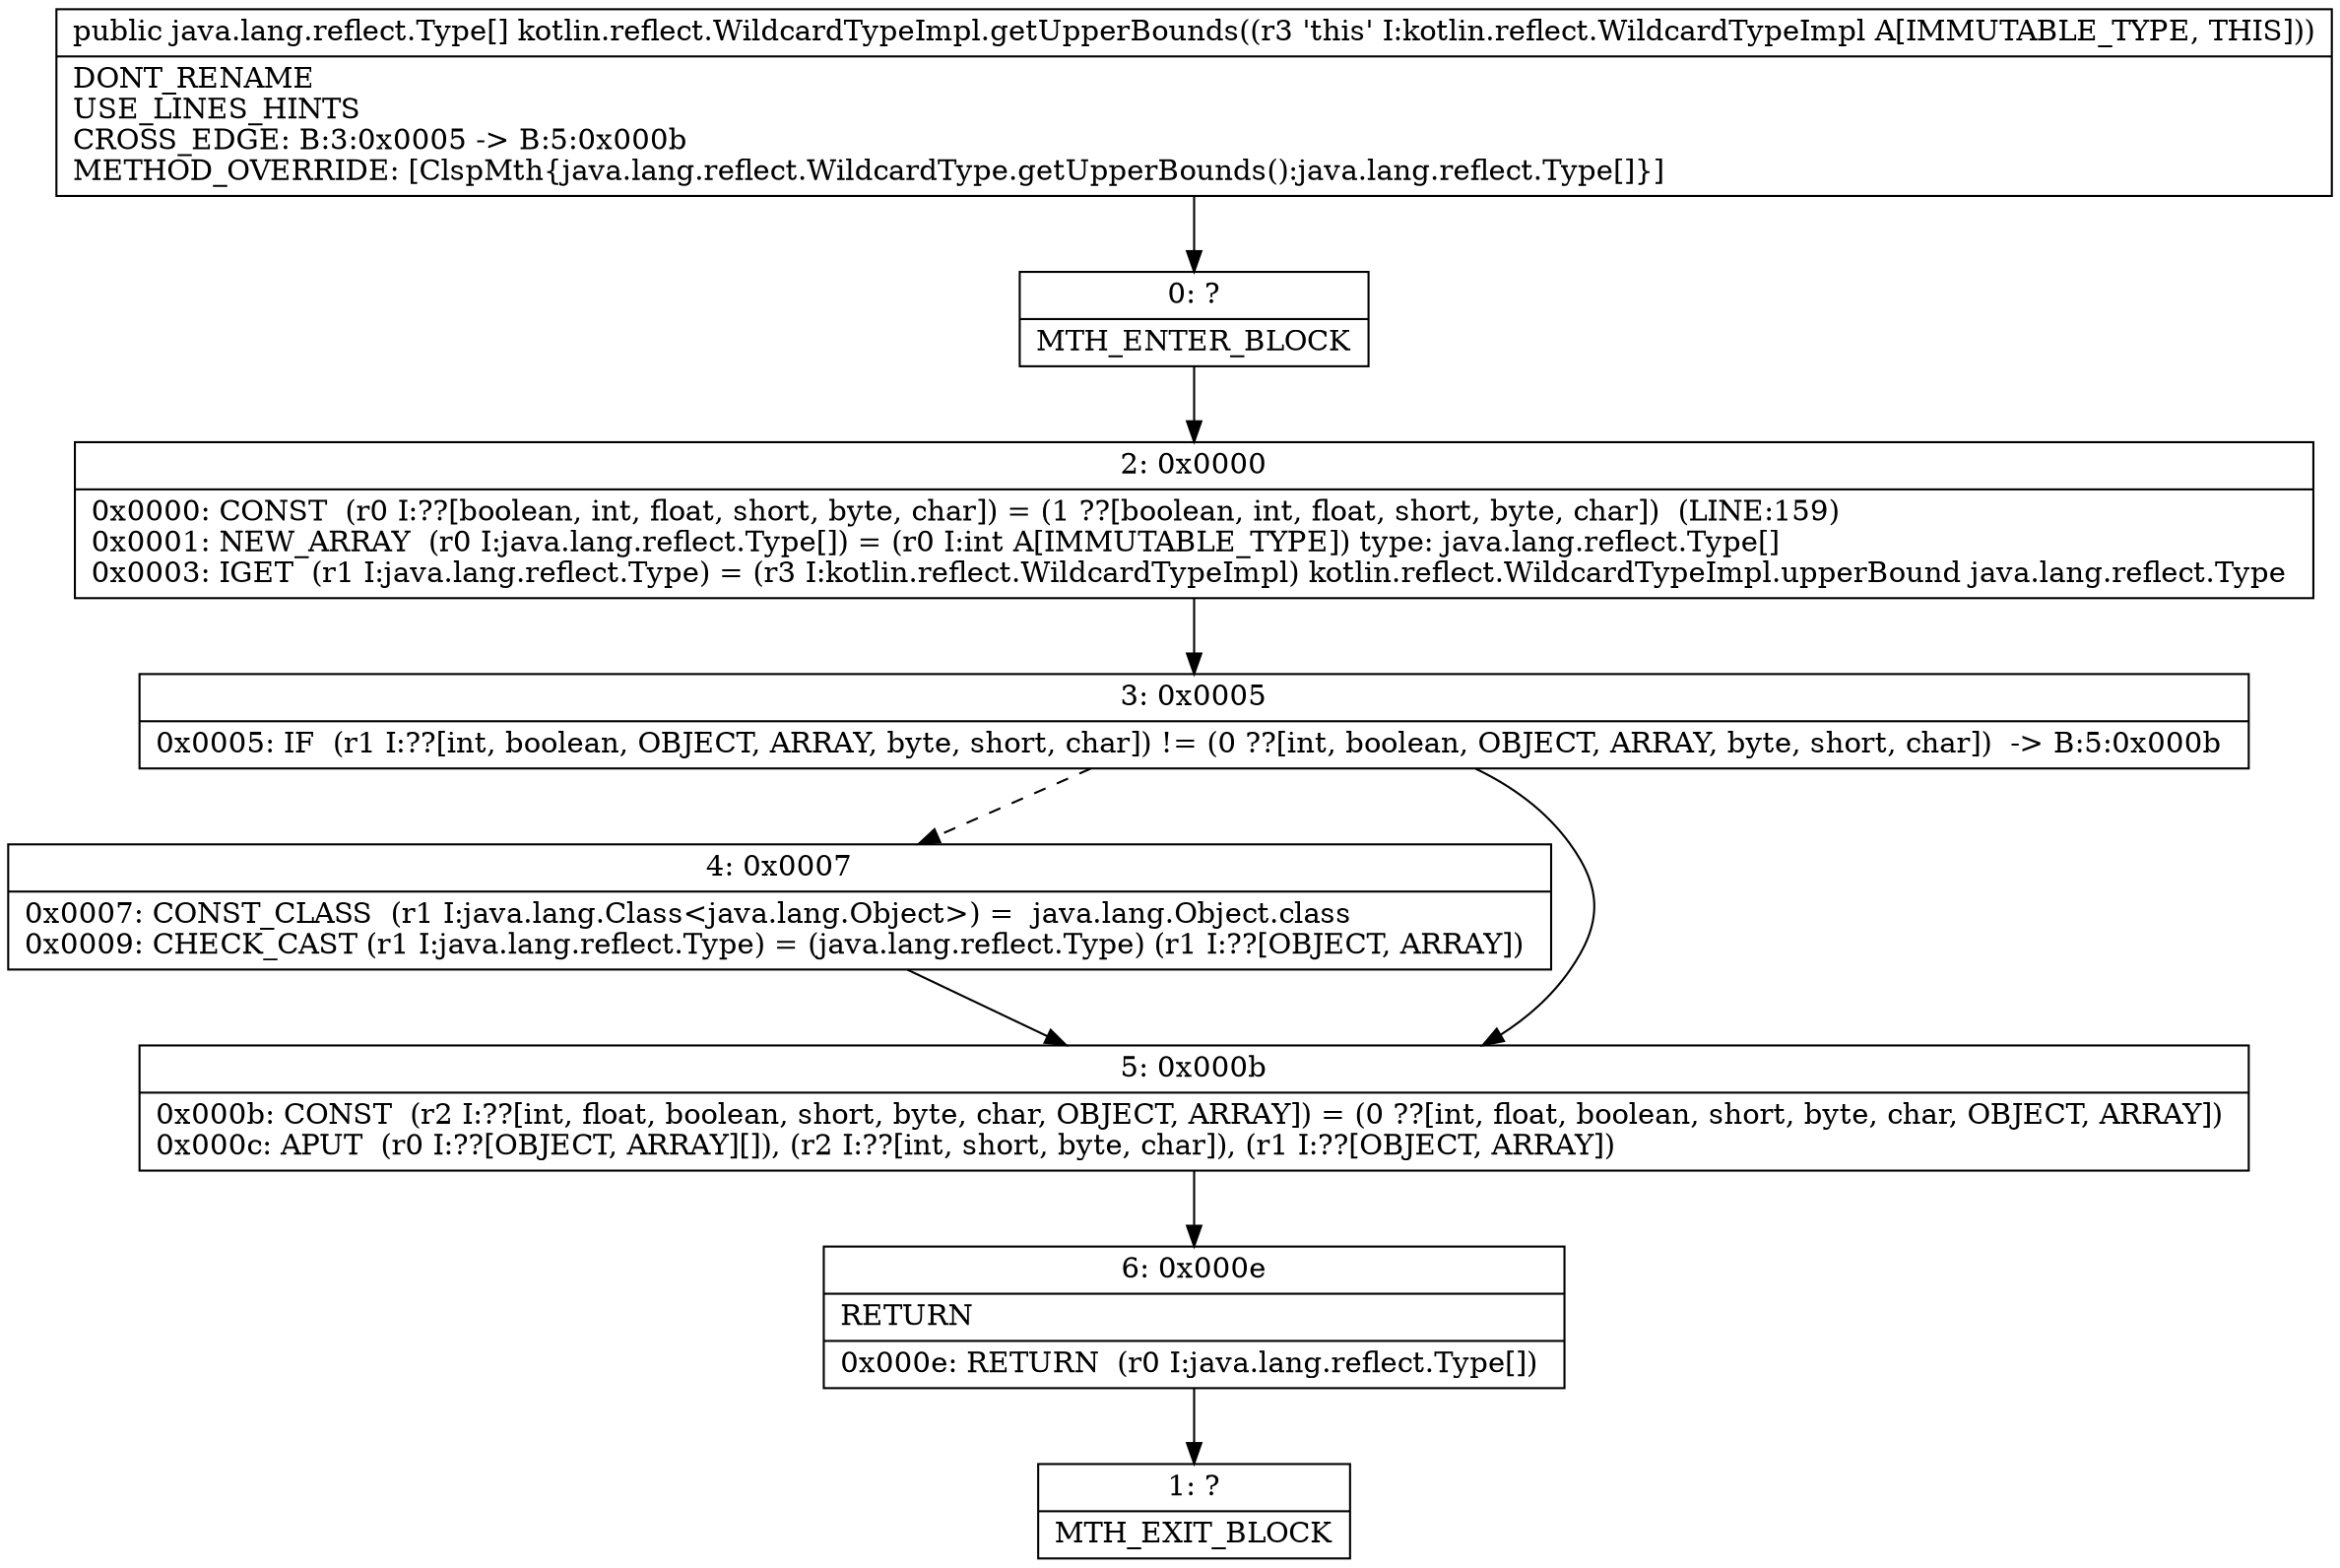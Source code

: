 digraph "CFG forkotlin.reflect.WildcardTypeImpl.getUpperBounds()[Ljava\/lang\/reflect\/Type;" {
Node_0 [shape=record,label="{0\:\ ?|MTH_ENTER_BLOCK\l}"];
Node_2 [shape=record,label="{2\:\ 0x0000|0x0000: CONST  (r0 I:??[boolean, int, float, short, byte, char]) = (1 ??[boolean, int, float, short, byte, char])  (LINE:159)\l0x0001: NEW_ARRAY  (r0 I:java.lang.reflect.Type[]) = (r0 I:int A[IMMUTABLE_TYPE]) type: java.lang.reflect.Type[] \l0x0003: IGET  (r1 I:java.lang.reflect.Type) = (r3 I:kotlin.reflect.WildcardTypeImpl) kotlin.reflect.WildcardTypeImpl.upperBound java.lang.reflect.Type \l}"];
Node_3 [shape=record,label="{3\:\ 0x0005|0x0005: IF  (r1 I:??[int, boolean, OBJECT, ARRAY, byte, short, char]) != (0 ??[int, boolean, OBJECT, ARRAY, byte, short, char])  \-\> B:5:0x000b \l}"];
Node_4 [shape=record,label="{4\:\ 0x0007|0x0007: CONST_CLASS  (r1 I:java.lang.Class\<java.lang.Object\>) =  java.lang.Object.class \l0x0009: CHECK_CAST (r1 I:java.lang.reflect.Type) = (java.lang.reflect.Type) (r1 I:??[OBJECT, ARRAY]) \l}"];
Node_5 [shape=record,label="{5\:\ 0x000b|0x000b: CONST  (r2 I:??[int, float, boolean, short, byte, char, OBJECT, ARRAY]) = (0 ??[int, float, boolean, short, byte, char, OBJECT, ARRAY]) \l0x000c: APUT  (r0 I:??[OBJECT, ARRAY][]), (r2 I:??[int, short, byte, char]), (r1 I:??[OBJECT, ARRAY]) \l}"];
Node_6 [shape=record,label="{6\:\ 0x000e|RETURN\l|0x000e: RETURN  (r0 I:java.lang.reflect.Type[]) \l}"];
Node_1 [shape=record,label="{1\:\ ?|MTH_EXIT_BLOCK\l}"];
MethodNode[shape=record,label="{public java.lang.reflect.Type[] kotlin.reflect.WildcardTypeImpl.getUpperBounds((r3 'this' I:kotlin.reflect.WildcardTypeImpl A[IMMUTABLE_TYPE, THIS]))  | DONT_RENAME\lUSE_LINES_HINTS\lCROSS_EDGE: B:3:0x0005 \-\> B:5:0x000b\lMETHOD_OVERRIDE: [ClspMth\{java.lang.reflect.WildcardType.getUpperBounds():java.lang.reflect.Type[]\}]\l}"];
MethodNode -> Node_0;Node_0 -> Node_2;
Node_2 -> Node_3;
Node_3 -> Node_4[style=dashed];
Node_3 -> Node_5;
Node_4 -> Node_5;
Node_5 -> Node_6;
Node_6 -> Node_1;
}

